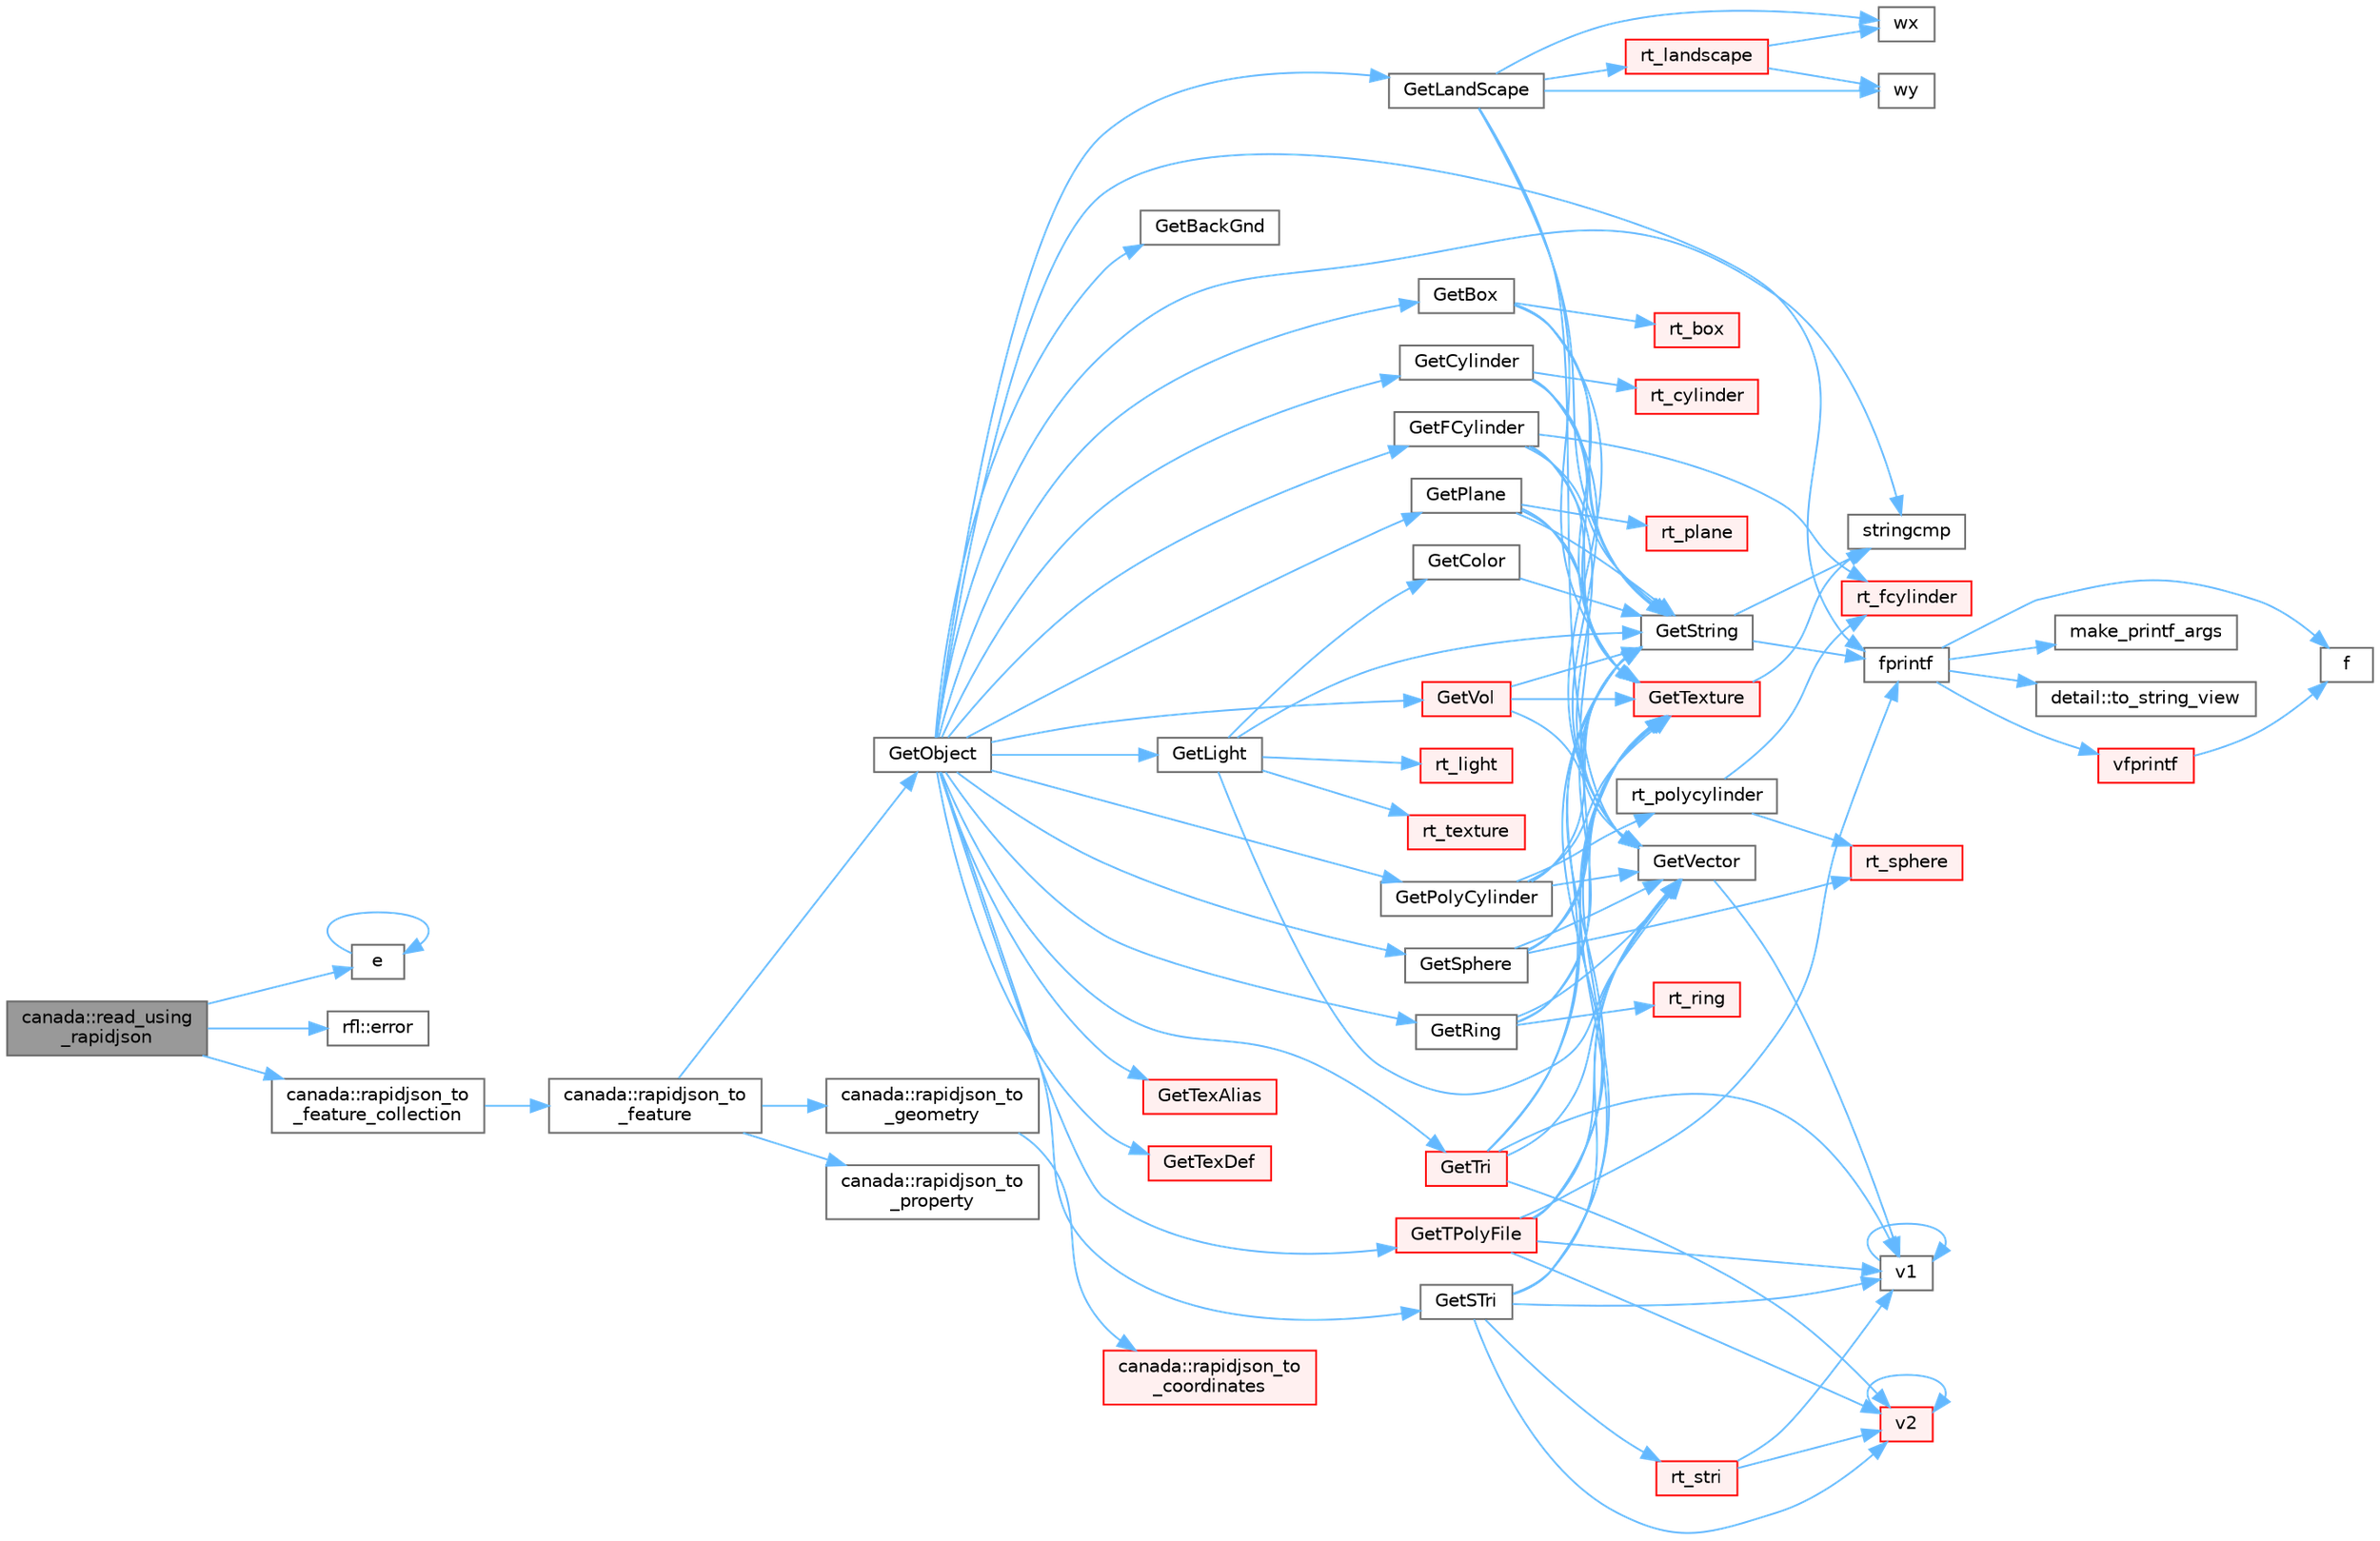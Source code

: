 digraph "canada::read_using_rapidjson"
{
 // LATEX_PDF_SIZE
  bgcolor="transparent";
  edge [fontname=Helvetica,fontsize=10,labelfontname=Helvetica,labelfontsize=10];
  node [fontname=Helvetica,fontsize=10,shape=box,height=0.2,width=0.4];
  rankdir="LR";
  Node1 [id="Node000001",label="canada::read_using\l_rapidjson",height=0.2,width=0.4,color="gray40", fillcolor="grey60", style="filled", fontcolor="black",tooltip=" "];
  Node1 -> Node2 [id="edge1_Node000001_Node000002",color="steelblue1",style="solid",tooltip=" "];
  Node2 [id="Node000002",label="e",height=0.2,width=0.4,color="grey40", fillcolor="white", style="filled",URL="$_cwise__array__power__array_8cpp.html#a9cb86ff854760bf91a154f2724a9101d",tooltip=" "];
  Node2 -> Node2 [id="edge2_Node000002_Node000002",color="steelblue1",style="solid",tooltip=" "];
  Node1 -> Node3 [id="edge3_Node000001_Node000003",color="steelblue1",style="solid",tooltip=" "];
  Node3 [id="Node000003",label="rfl::error",height=0.2,width=0.4,color="grey40", fillcolor="white", style="filled",URL="$namespacerfl.html#a6625864c6c297dfdc3d3c3ee3181dd8c",tooltip="Shorthand for unexpected error."];
  Node1 -> Node4 [id="edge4_Node000001_Node000004",color="steelblue1",style="solid",tooltip=" "];
  Node4 [id="Node000004",label="canada::rapidjson_to\l_feature_collection",height=0.2,width=0.4,color="grey40", fillcolor="white", style="filled",URL="$namespacecanada.html#a0825d938d9841f5c0fafdb79b820edc9",tooltip=" "];
  Node4 -> Node5 [id="edge5_Node000004_Node000005",color="steelblue1",style="solid",tooltip=" "];
  Node5 [id="Node000005",label="canada::rapidjson_to\l_feature",height=0.2,width=0.4,color="grey40", fillcolor="white", style="filled",URL="$namespacecanada.html#a67ff1fe9bf357dbf48468dc6ca13939d",tooltip=" "];
  Node5 -> Node6 [id="edge6_Node000005_Node000006",color="steelblue1",style="solid",tooltip=" "];
  Node6 [id="Node000006",label="GetObject",height=0.2,width=0.4,color="grey40", fillcolor="white", style="filled",URL="$parse_8cpp.html#a2f2f1587f77dab125e1f0d587f80c9dc",tooltip=" "];
  Node6 -> Node7 [id="edge7_Node000006_Node000007",color="steelblue1",style="solid",tooltip=" "];
  Node7 [id="Node000007",label="fprintf",height=0.2,width=0.4,color="grey40", fillcolor="white", style="filled",URL="$printf_8h.html#a9f315126362cae9675de1642105e631e",tooltip=" "];
  Node7 -> Node8 [id="edge8_Node000007_Node000008",color="steelblue1",style="solid",tooltip=" "];
  Node8 [id="Node000008",label="f",height=0.2,width=0.4,color="grey40", fillcolor="white", style="filled",URL="$cxx11__tensor__map_8cpp.html#a7f507fea02198f6cb81c86640c7b1a4e",tooltip=" "];
  Node7 -> Node9 [id="edge9_Node000007_Node000009",color="steelblue1",style="solid",tooltip=" "];
  Node9 [id="Node000009",label="make_printf_args",height=0.2,width=0.4,color="grey40", fillcolor="white", style="filled",URL="$printf_8h.html#a27dcc0efcda04388971dbea3c875f122",tooltip=" "];
  Node7 -> Node10 [id="edge10_Node000007_Node000010",color="steelblue1",style="solid",tooltip=" "];
  Node10 [id="Node000010",label="detail::to_string_view",height=0.2,width=0.4,color="grey40", fillcolor="white", style="filled",URL="$namespacedetail.html#abeae79fa3e1eded2d8fbd56cc9f0960e",tooltip=" "];
  Node7 -> Node11 [id="edge11_Node000007_Node000011",color="steelblue1",style="solid",tooltip=" "];
  Node11 [id="Node000011",label="vfprintf",height=0.2,width=0.4,color="red", fillcolor="#FFF0F0", style="filled",URL="$printf_8h.html#abb30aad964fc771fb52cf3ad88649df2",tooltip=" "];
  Node11 -> Node8 [id="edge12_Node000011_Node000008",color="steelblue1",style="solid",tooltip=" "];
  Node6 -> Node39 [id="edge13_Node000006_Node000039",color="steelblue1",style="solid",tooltip=" "];
  Node39 [id="Node000039",label="GetBackGnd",height=0.2,width=0.4,color="grey40", fillcolor="white", style="filled",URL="$parse_8cpp.html#a73a913bfd95c9b1e7dfc3e84c0fcf105",tooltip=" "];
  Node6 -> Node40 [id="edge14_Node000006_Node000040",color="steelblue1",style="solid",tooltip=" "];
  Node40 [id="Node000040",label="GetBox",height=0.2,width=0.4,color="grey40", fillcolor="white", style="filled",URL="$parse_8cpp.html#aa54d43e677c1d7969b2d5c74a0a47151",tooltip=" "];
  Node40 -> Node41 [id="edge15_Node000040_Node000041",color="steelblue1",style="solid",tooltip=" "];
  Node41 [id="Node000041",label="GetString",height=0.2,width=0.4,color="grey40", fillcolor="white", style="filled",URL="$parse_8cpp.html#a79e0254cd128a92b56de23e8abaa2850",tooltip=" "];
  Node41 -> Node7 [id="edge16_Node000041_Node000007",color="steelblue1",style="solid",tooltip=" "];
  Node41 -> Node42 [id="edge17_Node000041_Node000042",color="steelblue1",style="solid",tooltip=" "];
  Node42 [id="Node000042",label="stringcmp",height=0.2,width=0.4,color="grey40", fillcolor="white", style="filled",URL="$parse_8cpp.html#a10e812c093d06c8f91685243dfd5670d",tooltip=" "];
  Node40 -> Node43 [id="edge18_Node000040_Node000043",color="steelblue1",style="solid",tooltip=" "];
  Node43 [id="Node000043",label="GetTexture",height=0.2,width=0.4,color="red", fillcolor="#FFF0F0", style="filled",URL="$parse_8cpp.html#a2a311b715c7bce7dd3c0e130fd242655",tooltip=" "];
  Node43 -> Node42 [id="edge19_Node000043_Node000042",color="steelblue1",style="solid",tooltip=" "];
  Node40 -> Node46 [id="edge20_Node000040_Node000046",color="steelblue1",style="solid",tooltip=" "];
  Node46 [id="Node000046",label="GetVector",height=0.2,width=0.4,color="grey40", fillcolor="white", style="filled",URL="$parse_8cpp.html#aa05035bdaae3230f25f564d4ce9b2a64",tooltip=" "];
  Node46 -> Node47 [id="edge21_Node000046_Node000047",color="steelblue1",style="solid",tooltip=" "];
  Node47 [id="Node000047",label="v1",height=0.2,width=0.4,color="grey40", fillcolor="white", style="filled",URL="$_tutorial___reshape_mat2_vec_8cpp.html#a10bd710692c91bc238f2e1da77730678",tooltip=" "];
  Node47 -> Node47 [id="edge22_Node000047_Node000047",color="steelblue1",style="solid",tooltip=" "];
  Node40 -> Node83 [id="edge23_Node000040_Node000083",color="steelblue1",style="solid",tooltip=" "];
  Node83 [id="Node000083",label="rt_box",height=0.2,width=0.4,color="red", fillcolor="#FFF0F0", style="filled",URL="$api_8cpp.html#acea8bde49eae5577481a99380f0e66b3",tooltip=" "];
  Node6 -> Node87 [id="edge24_Node000006_Node000087",color="steelblue1",style="solid",tooltip=" "];
  Node87 [id="Node000087",label="GetCylinder",height=0.2,width=0.4,color="grey40", fillcolor="white", style="filled",URL="$parse_8cpp.html#a69c8ef9f85812f7a69a56ea96bba4c8f",tooltip=" "];
  Node87 -> Node41 [id="edge25_Node000087_Node000041",color="steelblue1",style="solid",tooltip=" "];
  Node87 -> Node43 [id="edge26_Node000087_Node000043",color="steelblue1",style="solid",tooltip=" "];
  Node87 -> Node46 [id="edge27_Node000087_Node000046",color="steelblue1",style="solid",tooltip=" "];
  Node87 -> Node88 [id="edge28_Node000087_Node000088",color="steelblue1",style="solid",tooltip=" "];
  Node88 [id="Node000088",label="rt_cylinder",height=0.2,width=0.4,color="red", fillcolor="#FFF0F0", style="filled",URL="$api_8cpp.html#a17f57bb5b671a68d9f1784739f34f703",tooltip=" "];
  Node6 -> Node90 [id="edge29_Node000006_Node000090",color="steelblue1",style="solid",tooltip=" "];
  Node90 [id="Node000090",label="GetFCylinder",height=0.2,width=0.4,color="grey40", fillcolor="white", style="filled",URL="$parse_8cpp.html#aa0d3ec1a1c7ed600e3a4604c937565ba",tooltip=" "];
  Node90 -> Node41 [id="edge30_Node000090_Node000041",color="steelblue1",style="solid",tooltip=" "];
  Node90 -> Node43 [id="edge31_Node000090_Node000043",color="steelblue1",style="solid",tooltip=" "];
  Node90 -> Node46 [id="edge32_Node000090_Node000046",color="steelblue1",style="solid",tooltip=" "];
  Node90 -> Node91 [id="edge33_Node000090_Node000091",color="steelblue1",style="solid",tooltip=" "];
  Node91 [id="Node000091",label="rt_fcylinder",height=0.2,width=0.4,color="red", fillcolor="#FFF0F0", style="filled",URL="$api_8cpp.html#ac5ffcfc7c15b195194b7740ec4058e00",tooltip=" "];
  Node6 -> Node93 [id="edge34_Node000006_Node000093",color="steelblue1",style="solid",tooltip=" "];
  Node93 [id="Node000093",label="GetLandScape",height=0.2,width=0.4,color="grey40", fillcolor="white", style="filled",URL="$parse_8cpp.html#afe08f2789131b32bd87741379be9efb4",tooltip=" "];
  Node93 -> Node41 [id="edge35_Node000093_Node000041",color="steelblue1",style="solid",tooltip=" "];
  Node93 -> Node43 [id="edge36_Node000093_Node000043",color="steelblue1",style="solid",tooltip=" "];
  Node93 -> Node46 [id="edge37_Node000093_Node000046",color="steelblue1",style="solid",tooltip=" "];
  Node93 -> Node94 [id="edge38_Node000093_Node000094",color="steelblue1",style="solid",tooltip=" "];
  Node94 [id="Node000094",label="rt_landscape",height=0.2,width=0.4,color="red", fillcolor="#FFF0F0", style="filled",URL="$apigeom_8cpp.html#afec0f281cd1ac30a8f0f9923c7f3326d",tooltip=" "];
  Node94 -> Node103 [id="edge39_Node000094_Node000103",color="steelblue1",style="solid",tooltip=" "];
  Node103 [id="Node000103",label="wx",height=0.2,width=0.4,color="grey40", fillcolor="white", style="filled",URL="$core_2swizzle__4_8inl_8h.html#a66b224ccf5684dc3346b689ce492bd2b",tooltip=" "];
  Node94 -> Node104 [id="edge40_Node000094_Node000104",color="steelblue1",style="solid",tooltip=" "];
  Node104 [id="Node000104",label="wy",height=0.2,width=0.4,color="grey40", fillcolor="white", style="filled",URL="$core_2swizzle__4_8inl_8h.html#a5bed73816e9fcf9d6ef3a2f833971b47",tooltip=" "];
  Node93 -> Node103 [id="edge41_Node000093_Node000103",color="steelblue1",style="solid",tooltip=" "];
  Node93 -> Node104 [id="edge42_Node000093_Node000104",color="steelblue1",style="solid",tooltip=" "];
  Node6 -> Node107 [id="edge43_Node000006_Node000107",color="steelblue1",style="solid",tooltip=" "];
  Node107 [id="Node000107",label="GetLight",height=0.2,width=0.4,color="grey40", fillcolor="white", style="filled",URL="$parse_8cpp.html#a86c9fd7e66b475c339dfd227d747c422",tooltip=" "];
  Node107 -> Node108 [id="edge44_Node000107_Node000108",color="steelblue1",style="solid",tooltip=" "];
  Node108 [id="Node000108",label="GetColor",height=0.2,width=0.4,color="grey40", fillcolor="white", style="filled",URL="$parse_8cpp.html#a644dbde2257b7885274701fcfbd81277",tooltip=" "];
  Node108 -> Node41 [id="edge45_Node000108_Node000041",color="steelblue1",style="solid",tooltip=" "];
  Node107 -> Node41 [id="edge46_Node000107_Node000041",color="steelblue1",style="solid",tooltip=" "];
  Node107 -> Node46 [id="edge47_Node000107_Node000046",color="steelblue1",style="solid",tooltip=" "];
  Node107 -> Node109 [id="edge48_Node000107_Node000109",color="steelblue1",style="solid",tooltip=" "];
  Node109 [id="Node000109",label="rt_light",height=0.2,width=0.4,color="red", fillcolor="#FFF0F0", style="filled",URL="$api_8cpp.html#aa8f200571707c72edf25a7859af6ac4d",tooltip=" "];
  Node107 -> Node49 [id="edge49_Node000107_Node000049",color="steelblue1",style="solid",tooltip=" "];
  Node49 [id="Node000049",label="rt_texture",height=0.2,width=0.4,color="red", fillcolor="#FFF0F0", style="filled",URL="$api_8cpp.html#a6c4440ce7b2b3e0659577fdbbda3f120",tooltip=" "];
  Node6 -> Node112 [id="edge50_Node000006_Node000112",color="steelblue1",style="solid",tooltip=" "];
  Node112 [id="Node000112",label="GetPlane",height=0.2,width=0.4,color="grey40", fillcolor="white", style="filled",URL="$parse_8cpp.html#adb7113f1e835067cf62db89ca28bd310",tooltip=" "];
  Node112 -> Node41 [id="edge51_Node000112_Node000041",color="steelblue1",style="solid",tooltip=" "];
  Node112 -> Node43 [id="edge52_Node000112_Node000043",color="steelblue1",style="solid",tooltip=" "];
  Node112 -> Node46 [id="edge53_Node000112_Node000046",color="steelblue1",style="solid",tooltip=" "];
  Node112 -> Node113 [id="edge54_Node000112_Node000113",color="steelblue1",style="solid",tooltip=" "];
  Node113 [id="Node000113",label="rt_plane",height=0.2,width=0.4,color="red", fillcolor="#FFF0F0", style="filled",URL="$api_8cpp.html#a718109f91c3ff8803074ff7a943f24d2",tooltip=" "];
  Node6 -> Node117 [id="edge55_Node000006_Node000117",color="steelblue1",style="solid",tooltip=" "];
  Node117 [id="Node000117",label="GetPolyCylinder",height=0.2,width=0.4,color="grey40", fillcolor="white", style="filled",URL="$parse_8cpp.html#aaa4c967551b0967b89bee2bb154ae0fe",tooltip=" "];
  Node117 -> Node41 [id="edge56_Node000117_Node000041",color="steelblue1",style="solid",tooltip=" "];
  Node117 -> Node43 [id="edge57_Node000117_Node000043",color="steelblue1",style="solid",tooltip=" "];
  Node117 -> Node46 [id="edge58_Node000117_Node000046",color="steelblue1",style="solid",tooltip=" "];
  Node117 -> Node118 [id="edge59_Node000117_Node000118",color="steelblue1",style="solid",tooltip=" "];
  Node118 [id="Node000118",label="rt_polycylinder",height=0.2,width=0.4,color="grey40", fillcolor="white", style="filled",URL="$apigeom_8cpp.html#aa5f81846b847f4b35876100d6ecd54cf",tooltip=" "];
  Node118 -> Node91 [id="edge60_Node000118_Node000091",color="steelblue1",style="solid",tooltip=" "];
  Node118 -> Node119 [id="edge61_Node000118_Node000119",color="steelblue1",style="solid",tooltip=" "];
  Node119 [id="Node000119",label="rt_sphere",height=0.2,width=0.4,color="red", fillcolor="#FFF0F0", style="filled",URL="$api_8cpp.html#ad7ce4f9dd1a9221802403f96007f8c21",tooltip=" "];
  Node6 -> Node121 [id="edge62_Node000006_Node000121",color="steelblue1",style="solid",tooltip=" "];
  Node121 [id="Node000121",label="GetRing",height=0.2,width=0.4,color="grey40", fillcolor="white", style="filled",URL="$parse_8cpp.html#a83ea6cc6de01ba02eda35b2576b07629",tooltip=" "];
  Node121 -> Node41 [id="edge63_Node000121_Node000041",color="steelblue1",style="solid",tooltip=" "];
  Node121 -> Node43 [id="edge64_Node000121_Node000043",color="steelblue1",style="solid",tooltip=" "];
  Node121 -> Node46 [id="edge65_Node000121_Node000046",color="steelblue1",style="solid",tooltip=" "];
  Node121 -> Node122 [id="edge66_Node000121_Node000122",color="steelblue1",style="solid",tooltip=" "];
  Node122 [id="Node000122",label="rt_ring",height=0.2,width=0.4,color="red", fillcolor="#FFF0F0", style="filled",URL="$api_8cpp.html#a8c3bff8434eae5aad4cd88aa9228e92c",tooltip=" "];
  Node6 -> Node124 [id="edge67_Node000006_Node000124",color="steelblue1",style="solid",tooltip=" "];
  Node124 [id="Node000124",label="GetSphere",height=0.2,width=0.4,color="grey40", fillcolor="white", style="filled",URL="$parse_8cpp.html#a2519d0ef92ddd38e9589d541b3ab8367",tooltip=" "];
  Node124 -> Node41 [id="edge68_Node000124_Node000041",color="steelblue1",style="solid",tooltip=" "];
  Node124 -> Node43 [id="edge69_Node000124_Node000043",color="steelblue1",style="solid",tooltip=" "];
  Node124 -> Node46 [id="edge70_Node000124_Node000046",color="steelblue1",style="solid",tooltip=" "];
  Node124 -> Node119 [id="edge71_Node000124_Node000119",color="steelblue1",style="solid",tooltip=" "];
  Node6 -> Node125 [id="edge72_Node000006_Node000125",color="steelblue1",style="solid",tooltip=" "];
  Node125 [id="Node000125",label="GetSTri",height=0.2,width=0.4,color="grey40", fillcolor="white", style="filled",URL="$parse_8cpp.html#ab7d3fb56f29b8477508492ad770d5507",tooltip=" "];
  Node125 -> Node41 [id="edge73_Node000125_Node000041",color="steelblue1",style="solid",tooltip=" "];
  Node125 -> Node43 [id="edge74_Node000125_Node000043",color="steelblue1",style="solid",tooltip=" "];
  Node125 -> Node46 [id="edge75_Node000125_Node000046",color="steelblue1",style="solid",tooltip=" "];
  Node125 -> Node96 [id="edge76_Node000125_Node000096",color="steelblue1",style="solid",tooltip=" "];
  Node96 [id="Node000096",label="rt_stri",height=0.2,width=0.4,color="red", fillcolor="#FFF0F0", style="filled",URL="$api_8cpp.html#a5d6ad06b8d61b1474a9bf485b7c91227",tooltip=" "];
  Node96 -> Node47 [id="edge77_Node000096_Node000047",color="steelblue1",style="solid",tooltip=" "];
  Node96 -> Node98 [id="edge78_Node000096_Node000098",color="steelblue1",style="solid",tooltip=" "];
  Node98 [id="Node000098",label="v2",height=0.2,width=0.4,color="red", fillcolor="#FFF0F0", style="filled",URL="$_tutorial___reshape_mat2_vec_8cpp.html#a3eb30a79de469336df46f4f5f0bfb84f",tooltip=" "];
  Node98 -> Node98 [id="edge79_Node000098_Node000098",color="steelblue1",style="solid",tooltip=" "];
  Node125 -> Node47 [id="edge80_Node000125_Node000047",color="steelblue1",style="solid",tooltip=" "];
  Node125 -> Node98 [id="edge81_Node000125_Node000098",color="steelblue1",style="solid",tooltip=" "];
  Node6 -> Node126 [id="edge82_Node000006_Node000126",color="steelblue1",style="solid",tooltip=" "];
  Node126 [id="Node000126",label="GetTexAlias",height=0.2,width=0.4,color="red", fillcolor="#FFF0F0", style="filled",URL="$parse_8cpp.html#aadc2022e3effc303e40a9c95fd4af4f4",tooltip=" "];
  Node6 -> Node128 [id="edge83_Node000006_Node000128",color="steelblue1",style="solid",tooltip=" "];
  Node128 [id="Node000128",label="GetTexDef",height=0.2,width=0.4,color="red", fillcolor="#FFF0F0", style="filled",URL="$parse_8cpp.html#a117f9140ddc5993864fae34de3571fd9",tooltip=" "];
  Node6 -> Node129 [id="edge84_Node000006_Node000129",color="steelblue1",style="solid",tooltip=" "];
  Node129 [id="Node000129",label="GetTPolyFile",height=0.2,width=0.4,color="red", fillcolor="#FFF0F0", style="filled",URL="$parse_8cpp.html#ad6e337dba94433d071abad702cd33c1c",tooltip=" "];
  Node129 -> Node7 [id="edge85_Node000129_Node000007",color="steelblue1",style="solid",tooltip=" "];
  Node129 -> Node41 [id="edge86_Node000129_Node000041",color="steelblue1",style="solid",tooltip=" "];
  Node129 -> Node43 [id="edge87_Node000129_Node000043",color="steelblue1",style="solid",tooltip=" "];
  Node129 -> Node46 [id="edge88_Node000129_Node000046",color="steelblue1",style="solid",tooltip=" "];
  Node129 -> Node47 [id="edge89_Node000129_Node000047",color="steelblue1",style="solid",tooltip=" "];
  Node129 -> Node98 [id="edge90_Node000129_Node000098",color="steelblue1",style="solid",tooltip=" "];
  Node6 -> Node142 [id="edge91_Node000006_Node000142",color="steelblue1",style="solid",tooltip=" "];
  Node142 [id="Node000142",label="GetTri",height=0.2,width=0.4,color="red", fillcolor="#FFF0F0", style="filled",URL="$parse_8cpp.html#a1bd5c16a2f55742a2f75fc8f3de0149e",tooltip=" "];
  Node142 -> Node41 [id="edge92_Node000142_Node000041",color="steelblue1",style="solid",tooltip=" "];
  Node142 -> Node43 [id="edge93_Node000142_Node000043",color="steelblue1",style="solid",tooltip=" "];
  Node142 -> Node46 [id="edge94_Node000142_Node000046",color="steelblue1",style="solid",tooltip=" "];
  Node142 -> Node47 [id="edge95_Node000142_Node000047",color="steelblue1",style="solid",tooltip=" "];
  Node142 -> Node98 [id="edge96_Node000142_Node000098",color="steelblue1",style="solid",tooltip=" "];
  Node6 -> Node143 [id="edge97_Node000006_Node000143",color="steelblue1",style="solid",tooltip=" "];
  Node143 [id="Node000143",label="GetVol",height=0.2,width=0.4,color="red", fillcolor="#FFF0F0", style="filled",URL="$parse_8cpp.html#a7be681b6dc9195d4f996ede69eb89263",tooltip=" "];
  Node143 -> Node41 [id="edge98_Node000143_Node000041",color="steelblue1",style="solid",tooltip=" "];
  Node143 -> Node43 [id="edge99_Node000143_Node000043",color="steelblue1",style="solid",tooltip=" "];
  Node143 -> Node46 [id="edge100_Node000143_Node000046",color="steelblue1",style="solid",tooltip=" "];
  Node6 -> Node42 [id="edge101_Node000006_Node000042",color="steelblue1",style="solid",tooltip=" "];
  Node5 -> Node157 [id="edge102_Node000005_Node000157",color="steelblue1",style="solid",tooltip=" "];
  Node157 [id="Node000157",label="canada::rapidjson_to\l_geometry",height=0.2,width=0.4,color="grey40", fillcolor="white", style="filled",URL="$namespacecanada.html#ad767c0a312279f75e8b3b4f775692b5c",tooltip=" "];
  Node157 -> Node158 [id="edge103_Node000157_Node000158",color="steelblue1",style="solid",tooltip=" "];
  Node158 [id="Node000158",label="canada::rapidjson_to\l_coordinates",height=0.2,width=0.4,color="red", fillcolor="#FFF0F0", style="filled",URL="$namespacecanada.html#a782eb8cb36764679793819f86cc9b631",tooltip=" "];
  Node5 -> Node160 [id="edge104_Node000005_Node000160",color="steelblue1",style="solid",tooltip=" "];
  Node160 [id="Node000160",label="canada::rapidjson_to\l_property",height=0.2,width=0.4,color="grey40", fillcolor="white", style="filled",URL="$namespacecanada.html#ae254402c02feb882dcdd27bbdbfc84ee",tooltip=" "];
}
